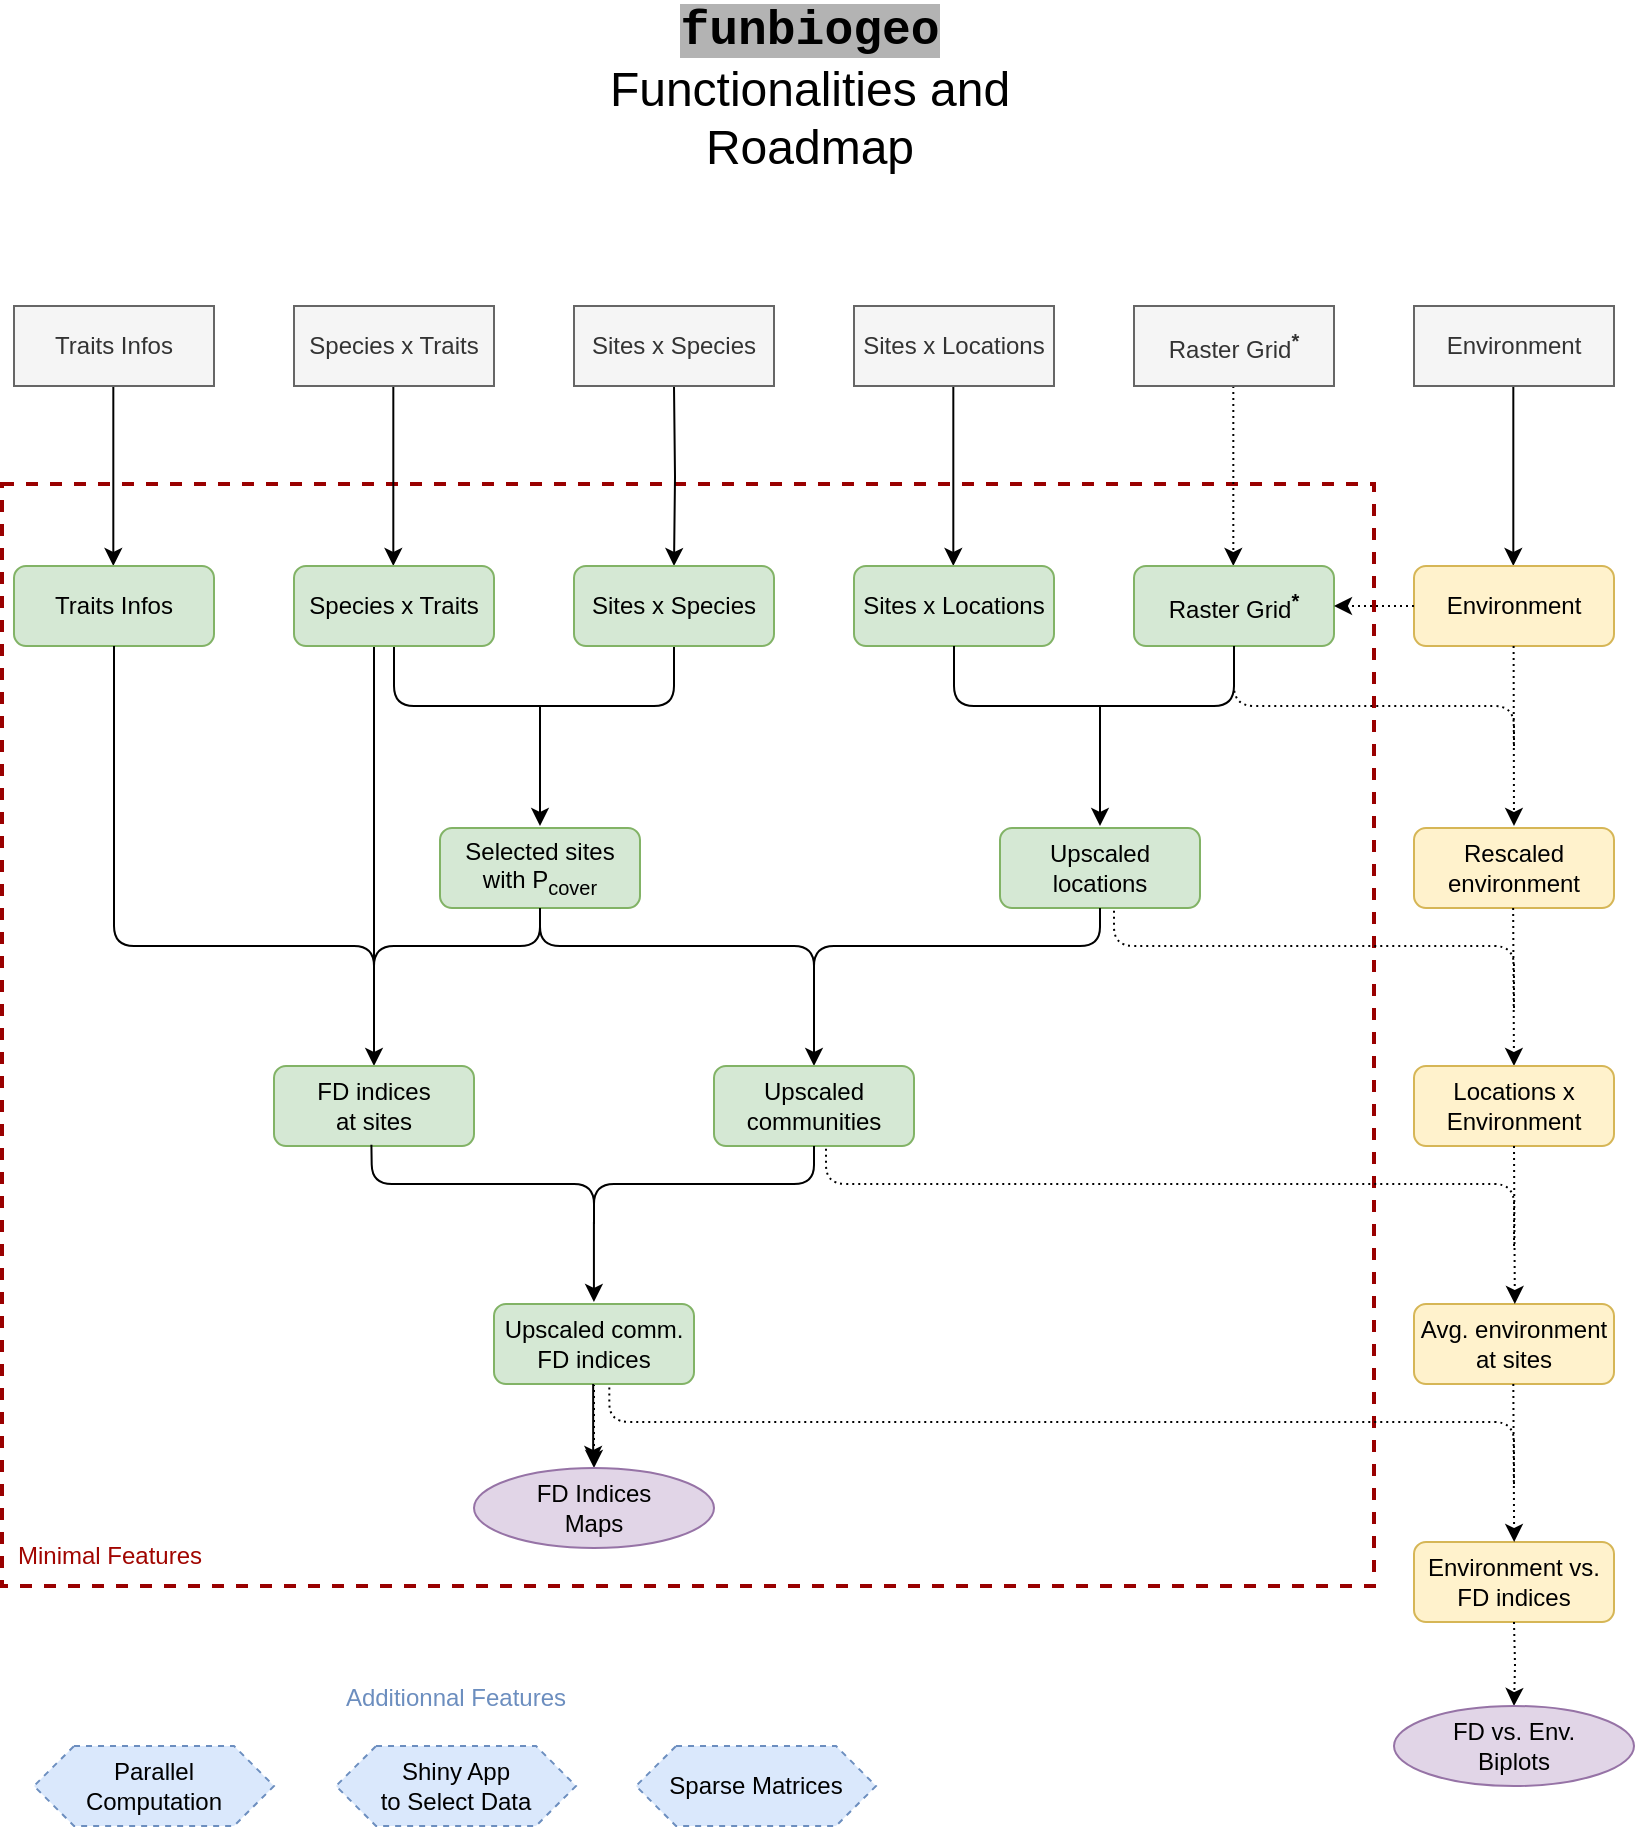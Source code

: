 <mxfile version="14.3.2" type="device"><diagram id="EiYfBTg6SwicCe7fdcBv" name="Page-1"><mxGraphModel dx="2037" dy="1187" grid="1" gridSize="10" guides="1" tooltips="1" connect="1" arrows="1" fold="1" page="1" pageScale="1" pageWidth="827" pageHeight="1169" math="0" shadow="0"><root><mxCell id="0"/><mxCell id="1" parent="0"/><mxCell id="Mxk3FSPBnT4OUBBLFnCF-22" value="" style="rounded=0;whiteSpace=wrap;html=1;fontColor=#666666;gradientColor=#ffffff;dashed=1;strokeWidth=2;strokeColor=#990000;sketch=0;fillColor=none;" vertex="1" parent="1"><mxGeometry x="6" y="358" width="686" height="551" as="geometry"/></mxCell><mxCell id="mYUbMDeRBMbGy_tWOmP4-31" style="edgeStyle=orthogonalEdgeStyle;rounded=0;orthogonalLoop=1;jettySize=auto;html=1;exitX=0.5;exitY=1;exitDx=0;exitDy=0;entryX=0.5;entryY=0;entryDx=0;entryDy=0;fontColor=#666666;" parent="1" target="n-EHbvlSmMW3HfMntMDq-10" edge="1"><mxGeometry x="132.06" y="181" as="geometry"><mxPoint x="342" y="309" as="sourcePoint"/><mxPoint x="342" y="350" as="targetPoint"/><Array as="points"/></mxGeometry></mxCell><mxCell id="n-EHbvlSmMW3HfMntMDq-15" style="edgeStyle=orthogonalEdgeStyle;rounded=0;orthogonalLoop=1;jettySize=auto;html=1;exitX=0.5;exitY=1;exitDx=0;exitDy=0;entryX=0.5;entryY=0;entryDx=0;entryDy=0;fontColor=#666666;" parent="1" edge="1"><mxGeometry x="271.72" y="181" as="geometry"><mxPoint x="481.66" y="309" as="sourcePoint"/><mxPoint x="481.66" y="399" as="targetPoint"/><Array as="points"/></mxGeometry></mxCell><mxCell id="n-EHbvlSmMW3HfMntMDq-16" style="edgeStyle=orthogonalEdgeStyle;rounded=0;orthogonalLoop=1;jettySize=auto;html=1;exitX=0.5;exitY=1;exitDx=0;exitDy=0;entryX=0.5;entryY=0;entryDx=0;entryDy=0;fontColor=#666666;dashed=1;dashPattern=1 2;" parent="1" edge="1"><mxGeometry x="411.72" y="181" as="geometry"><mxPoint x="621.66" y="309" as="sourcePoint"/><mxPoint x="621.66" y="399" as="targetPoint"/><Array as="points"/></mxGeometry></mxCell><mxCell id="n-EHbvlSmMW3HfMntMDq-17" style="edgeStyle=orthogonalEdgeStyle;rounded=0;orthogonalLoop=1;jettySize=auto;html=1;exitX=0.5;exitY=1;exitDx=0;exitDy=0;entryX=0.5;entryY=0;entryDx=0;entryDy=0;fontColor=#666666;" parent="1" edge="1"><mxGeometry x="551.72" y="181" as="geometry"><mxPoint x="761.66" y="309" as="sourcePoint"/><mxPoint x="761.66" y="399" as="targetPoint"/><Array as="points"/></mxGeometry></mxCell><mxCell id="n-EHbvlSmMW3HfMntMDq-18" style="edgeStyle=orthogonalEdgeStyle;rounded=0;orthogonalLoop=1;jettySize=auto;html=1;exitX=0.5;exitY=1;exitDx=0;exitDy=0;entryX=0.5;entryY=0;entryDx=0;entryDy=0;fontColor=#666666;" parent="1" edge="1"><mxGeometry x="-8.28" y="181" as="geometry"><mxPoint x="201.66" y="309" as="sourcePoint"/><mxPoint x="201.66" y="399" as="targetPoint"/><Array as="points"/></mxGeometry></mxCell><mxCell id="n-EHbvlSmMW3HfMntMDq-19" style="edgeStyle=orthogonalEdgeStyle;rounded=0;orthogonalLoop=1;jettySize=auto;html=1;exitX=0.5;exitY=1;exitDx=0;exitDy=0;entryX=0.5;entryY=0;entryDx=0;entryDy=0;fontColor=#666666;" parent="1" edge="1"><mxGeometry x="-148.28" y="181" as="geometry"><mxPoint x="61.66" y="309" as="sourcePoint"/><mxPoint x="61.66" y="399" as="targetPoint"/><Array as="points"/></mxGeometry></mxCell><mxCell id="mYUbMDeRBMbGy_tWOmP4-1" value="&lt;div style=&quot;font-size: 24px&quot;&gt;&lt;b style=&quot;font-size: 24px&quot;&gt;&lt;font style=&quot;background-color: rgb(179 , 179 , 179) ; font-size: 24px&quot; face=&quot;Courier New&quot;&gt;funbiogeo&lt;/font&gt; &lt;br style=&quot;font-size: 24px&quot;&gt;&lt;/b&gt;&lt;/div&gt;&lt;div style=&quot;font-size: 24px&quot;&gt;Functionalities and Roadmap&lt;/div&gt;" style="text;html=1;strokeColor=none;fillColor=none;align=center;verticalAlign=middle;whiteSpace=wrap;rounded=0;fontSize=24;" parent="1" vertex="1"><mxGeometry x="290" y="150" width="240" height="20" as="geometry"/></mxCell><mxCell id="mYUbMDeRBMbGy_tWOmP4-2" value="Sites x Species" style="whiteSpace=wrap;html=1;fillColor=#f5f5f5;strokeColor=#666666;fontColor=#333333;" parent="1" vertex="1"><mxGeometry x="292" y="269" width="100" height="40" as="geometry"/></mxCell><mxCell id="mYUbMDeRBMbGy_tWOmP4-3" value="Sites x Locations" style="whiteSpace=wrap;html=1;fillColor=#f5f5f5;strokeColor=#666666;fontColor=#333333;" parent="1" vertex="1"><mxGeometry x="432" y="269" width="100" height="40" as="geometry"/></mxCell><mxCell id="mYUbMDeRBMbGy_tWOmP4-4" value="Species x Traits" style="whiteSpace=wrap;html=1;fillColor=#f5f5f5;strokeColor=#666666;fontColor=#333333;" parent="1" vertex="1"><mxGeometry x="152" y="269" width="100" height="40" as="geometry"/></mxCell><mxCell id="mYUbMDeRBMbGy_tWOmP4-5" value="Environment" style="whiteSpace=wrap;html=1;fillColor=#f5f5f5;strokeColor=#666666;fontColor=#333333;" parent="1" vertex="1"><mxGeometry x="712" y="269" width="100" height="40" as="geometry"/></mxCell><mxCell id="n-EHbvlSmMW3HfMntMDq-1" value="Traits Infos" style="whiteSpace=wrap;html=1;fillColor=#f5f5f5;strokeColor=#666666;fontColor=#333333;" parent="1" vertex="1"><mxGeometry x="12" y="269" width="100" height="40" as="geometry"/></mxCell><mxCell id="n-EHbvlSmMW3HfMntMDq-7" value="Raster Grid&lt;sup&gt;&lt;b&gt;*&lt;/b&gt;&lt;/sup&gt;" style="whiteSpace=wrap;html=1;fillColor=#f5f5f5;strokeColor=#666666;fontColor=#333333;" parent="1" vertex="1"><mxGeometry x="572" y="269" width="100" height="40" as="geometry"/></mxCell><mxCell id="n-EHbvlSmMW3HfMntMDq-11" value="Sites x Locations" style="rounded=1;whiteSpace=wrap;html=1;fillColor=#d5e8d4;strokeColor=#82b366;" parent="1" vertex="1"><mxGeometry x="432" y="399" width="100" height="40" as="geometry"/></mxCell><mxCell id="n-EHbvlSmMW3HfMntMDq-13" value="Raster Grid&lt;sup&gt;&lt;b&gt;*&lt;/b&gt;&lt;/sup&gt;" style="rounded=1;whiteSpace=wrap;html=1;fillColor=#d5e8d4;strokeColor=#82b366;" parent="1" vertex="1"><mxGeometry x="572" y="399" width="100" height="40" as="geometry"/></mxCell><mxCell id="n-EHbvlSmMW3HfMntMDq-14" value="Environment" style="rounded=1;whiteSpace=wrap;html=1;fillColor=#fff2cc;strokeColor=#d6b656;" parent="1" vertex="1"><mxGeometry x="712" y="399" width="100" height="40" as="geometry"/></mxCell><mxCell id="n-EHbvlSmMW3HfMntMDq-26" value="" style="endArrow=none;html=1;exitX=0.5;exitY=1;exitDx=0;exitDy=0;entryX=0.5;entryY=1;entryDx=0;entryDy=0;rounded=1;" parent="1" source="n-EHbvlSmMW3HfMntMDq-9" target="n-EHbvlSmMW3HfMntMDq-10" edge="1"><mxGeometry width="50" height="50" relative="1" as="geometry"><mxPoint x="232" y="499" as="sourcePoint"/><mxPoint x="282" y="449" as="targetPoint"/><Array as="points"><mxPoint x="202" y="469"/><mxPoint x="342" y="469"/></Array></mxGeometry></mxCell><mxCell id="n-EHbvlSmMW3HfMntMDq-27" value="" style="endArrow=classic;html=1;" parent="1" edge="1"><mxGeometry width="50" height="50" relative="1" as="geometry"><mxPoint x="275" y="469" as="sourcePoint"/><mxPoint x="275" y="529" as="targetPoint"/></mxGeometry></mxCell><mxCell id="n-EHbvlSmMW3HfMntMDq-28" value="" style="endArrow=classic;html=1;entryX=0.5;entryY=0;entryDx=0;entryDy=0;" parent="1" edge="1"><mxGeometry width="50" height="50" relative="1" as="geometry"><mxPoint x="192" y="439" as="sourcePoint"/><mxPoint x="192" y="649" as="targetPoint"/></mxGeometry></mxCell><mxCell id="n-EHbvlSmMW3HfMntMDq-9" value="Species x Traits" style="rounded=1;whiteSpace=wrap;html=1;fillColor=#d5e8d4;strokeColor=#82b366;" parent="1" vertex="1"><mxGeometry x="152" y="399" width="100" height="40" as="geometry"/></mxCell><mxCell id="n-EHbvlSmMW3HfMntMDq-10" value="Sites x Species" style="rounded=1;whiteSpace=wrap;html=1;fillColor=#d5e8d4;strokeColor=#82b366;" parent="1" vertex="1"><mxGeometry x="292" y="399" width="100" height="40" as="geometry"/></mxCell><mxCell id="n-EHbvlSmMW3HfMntMDq-12" value="Traits Infos" style="rounded=1;whiteSpace=wrap;html=1;fillColor=#d5e8d4;strokeColor=#82b366;" parent="1" vertex="1"><mxGeometry x="12" y="399" width="100" height="40" as="geometry"/></mxCell><mxCell id="n-EHbvlSmMW3HfMntMDq-21" value="&lt;div&gt;FD indices&lt;/div&gt;&lt;div&gt;at sites &lt;/div&gt;" style="rounded=1;whiteSpace=wrap;html=1;fillColor=#d5e8d4;strokeColor=#82b366;" parent="1" vertex="1"><mxGeometry x="142" y="649" width="100" height="40" as="geometry"/></mxCell><mxCell id="n-EHbvlSmMW3HfMntMDq-29" value="" style="endArrow=none;html=1;entryX=0.5;entryY=1;entryDx=0;entryDy=0;" parent="1" target="n-EHbvlSmMW3HfMntMDq-20" edge="1"><mxGeometry width="50" height="50" relative="1" as="geometry"><mxPoint x="192" y="609" as="sourcePoint"/><mxPoint x="225.4" y="549.8" as="targetPoint"/><Array as="points"><mxPoint x="192" y="589"/><mxPoint x="275" y="589"/></Array></mxGeometry></mxCell><mxCell id="n-EHbvlSmMW3HfMntMDq-20" value="Selected sites with P&lt;sub&gt;cover&lt;/sub&gt;" style="rounded=1;whiteSpace=wrap;html=1;fillColor=#d5e8d4;strokeColor=#82b366;" parent="1" vertex="1"><mxGeometry x="225" y="530" width="100" height="40" as="geometry"/></mxCell><mxCell id="n-EHbvlSmMW3HfMntMDq-30" value="" style="endArrow=none;html=1;exitX=0.5;exitY=1;exitDx=0;exitDy=0;" parent="1" source="n-EHbvlSmMW3HfMntMDq-12" edge="1"><mxGeometry width="50" height="50" relative="1" as="geometry"><mxPoint x="58" y="539" as="sourcePoint"/><mxPoint x="192" y="609" as="targetPoint"/><Array as="points"><mxPoint x="62" y="589"/><mxPoint x="192" y="589"/></Array></mxGeometry></mxCell><mxCell id="n-EHbvlSmMW3HfMntMDq-31" value="" style="endArrow=classic;html=1;exitX=0;exitY=0.5;exitDx=0;exitDy=0;entryX=1;entryY=0.5;entryDx=0;entryDy=0;dashed=1;dashPattern=1 2;" parent="1" source="n-EHbvlSmMW3HfMntMDq-14" target="n-EHbvlSmMW3HfMntMDq-13" edge="1"><mxGeometry width="50" height="50" relative="1" as="geometry"><mxPoint x="652" y="379" as="sourcePoint"/><mxPoint x="702" y="329" as="targetPoint"/></mxGeometry></mxCell><mxCell id="Mxk3FSPBnT4OUBBLFnCF-1" value="" style="endArrow=none;html=1;exitX=0.5;exitY=1;exitDx=0;exitDy=0;entryX=0.5;entryY=1;entryDx=0;entryDy=0;rounded=1;" edge="1" parent="1"><mxGeometry width="50" height="50" relative="1" as="geometry"><mxPoint x="482" y="439" as="sourcePoint"/><mxPoint x="622" y="439" as="targetPoint"/><Array as="points"><mxPoint x="482" y="469"/><mxPoint x="622" y="469"/></Array></mxGeometry></mxCell><mxCell id="Mxk3FSPBnT4OUBBLFnCF-2" value="" style="endArrow=classic;html=1;" edge="1" parent="1"><mxGeometry width="50" height="50" relative="1" as="geometry"><mxPoint x="555" y="469" as="sourcePoint"/><mxPoint x="555" y="529" as="targetPoint"/></mxGeometry></mxCell><mxCell id="Mxk3FSPBnT4OUBBLFnCF-3" value="Upscaled locations" style="rounded=1;whiteSpace=wrap;html=1;fillColor=#d5e8d4;strokeColor=#82b366;" vertex="1" parent="1"><mxGeometry x="505" y="530" width="100" height="40" as="geometry"/></mxCell><mxCell id="Mxk3FSPBnT4OUBBLFnCF-4" value="" style="endArrow=none;html=1;entryX=0.5;entryY=1;entryDx=0;entryDy=0;" edge="1" parent="1"><mxGeometry width="50" height="50" relative="1" as="geometry"><mxPoint x="412" y="609" as="sourcePoint"/><mxPoint x="555" y="570" as="targetPoint"/><Array as="points"><mxPoint x="412" y="589"/><mxPoint x="555" y="589"/></Array></mxGeometry></mxCell><mxCell id="Mxk3FSPBnT4OUBBLFnCF-5" value="" style="endArrow=none;html=1;entryX=0.5;entryY=1;entryDx=0;entryDy=0;" edge="1" parent="1" target="n-EHbvlSmMW3HfMntMDq-20"><mxGeometry width="50" height="50" relative="1" as="geometry"><mxPoint x="412" y="609" as="sourcePoint"/><mxPoint x="272" y="569" as="targetPoint"/><Array as="points"><mxPoint x="412" y="589"/><mxPoint x="275" y="589"/></Array></mxGeometry></mxCell><mxCell id="Mxk3FSPBnT4OUBBLFnCF-6" value="" style="endArrow=classic;html=1;" edge="1" parent="1"><mxGeometry width="50" height="50" relative="1" as="geometry"><mxPoint x="412" y="609" as="sourcePoint"/><mxPoint x="412" y="649" as="targetPoint"/></mxGeometry></mxCell><mxCell id="Mxk3FSPBnT4OUBBLFnCF-7" value="Upscaled communities" style="rounded=1;whiteSpace=wrap;html=1;fillColor=#d5e8d4;strokeColor=#82b366;" vertex="1" parent="1"><mxGeometry x="362" y="649" width="100" height="40" as="geometry"/></mxCell><mxCell id="Mxk3FSPBnT4OUBBLFnCF-8" value="" style="endArrow=none;html=1;entryX=0.5;entryY=1;entryDx=0;entryDy=0;" edge="1" parent="1" target="Mxk3FSPBnT4OUBBLFnCF-7"><mxGeometry width="50" height="50" relative="1" as="geometry"><mxPoint x="302" y="728" as="sourcePoint"/><mxPoint x="468" y="689" as="targetPoint"/><Array as="points"><mxPoint x="302" y="708"/><mxPoint x="412" y="708"/></Array></mxGeometry></mxCell><mxCell id="Mxk3FSPBnT4OUBBLFnCF-9" value="" style="endArrow=none;html=1;entryX=0.487;entryY=0.985;entryDx=0;entryDy=0;entryPerimeter=0;" edge="1" parent="1" target="n-EHbvlSmMW3HfMntMDq-21"><mxGeometry width="50" height="50" relative="1" as="geometry"><mxPoint x="302" y="728" as="sourcePoint"/><mxPoint x="188" y="689" as="targetPoint"/><Array as="points"><mxPoint x="302" y="708"/><mxPoint x="191" y="708"/></Array></mxGeometry></mxCell><mxCell id="Mxk3FSPBnT4OUBBLFnCF-31" value="" style="edgeStyle=orthogonalEdgeStyle;rounded=0;orthogonalLoop=1;jettySize=auto;html=1;dashed=1;dashPattern=1 2;" edge="1" parent="1" source="Mxk3FSPBnT4OUBBLFnCF-10" target="Mxk3FSPBnT4OUBBLFnCF-12"><mxGeometry relative="1" as="geometry"/></mxCell><mxCell id="Mxk3FSPBnT4OUBBLFnCF-10" value="Upscaled comm. FD indices" style="rounded=1;whiteSpace=wrap;html=1;fillColor=#d5e8d4;strokeColor=#82b366;" vertex="1" parent="1"><mxGeometry x="252" y="768" width="100" height="40" as="geometry"/></mxCell><mxCell id="Mxk3FSPBnT4OUBBLFnCF-11" value="" style="endArrow=classic;html=1;" edge="1" parent="1"><mxGeometry width="50" height="50" relative="1" as="geometry"><mxPoint x="301.96" y="727" as="sourcePoint"/><mxPoint x="301.96" y="767" as="targetPoint"/></mxGeometry></mxCell><mxCell id="Mxk3FSPBnT4OUBBLFnCF-12" value="FD Indices&lt;br&gt;Maps" style="ellipse;whiteSpace=wrap;html=1;fillColor=#e1d5e7;strokeColor=#9673a6;" vertex="1" parent="1"><mxGeometry x="242" y="850" width="120" height="40" as="geometry"/></mxCell><mxCell id="Mxk3FSPBnT4OUBBLFnCF-13" value="" style="endArrow=classic;html=1;" edge="1" parent="1"><mxGeometry width="50" height="50" relative="1" as="geometry"><mxPoint x="301.58" y="808" as="sourcePoint"/><mxPoint x="301.58" y="848" as="targetPoint"/></mxGeometry></mxCell><mxCell id="Mxk3FSPBnT4OUBBLFnCF-14" value="Rescaled environment" style="rounded=1;whiteSpace=wrap;html=1;fillColor=#fff2cc;strokeColor=#d6b656;" vertex="1" parent="1"><mxGeometry x="712" y="530" width="100" height="40" as="geometry"/></mxCell><mxCell id="Mxk3FSPBnT4OUBBLFnCF-17" value="" style="endArrow=classic;html=1;dashed=1;dashPattern=1 2;" edge="1" parent="1"><mxGeometry width="50" height="50" relative="1" as="geometry"><mxPoint x="761.8" y="439" as="sourcePoint"/><mxPoint x="762" y="529" as="targetPoint"/></mxGeometry></mxCell><mxCell id="Mxk3FSPBnT4OUBBLFnCF-18" value="" style="endArrow=none;html=1;entryX=0.5;entryY=1;entryDx=0;entryDy=0;dashed=1;dashPattern=1 2;" edge="1" parent="1"><mxGeometry width="50" height="50" relative="1" as="geometry"><mxPoint x="762" y="489" as="sourcePoint"/><mxPoint x="622" y="439" as="targetPoint"/><Array as="points"><mxPoint x="762" y="469"/><mxPoint x="692" y="469"/><mxPoint x="622" y="469"/></Array></mxGeometry></mxCell><mxCell id="Mxk3FSPBnT4OUBBLFnCF-19" value="" style="endArrow=classic;html=1;dashed=1;dashPattern=1 2;entryX=0.5;entryY=0;entryDx=0;entryDy=0;" edge="1" parent="1" target="Mxk3FSPBnT4OUBBLFnCF-21"><mxGeometry width="50" height="50" relative="1" as="geometry"><mxPoint x="761.58" y="570" as="sourcePoint"/><mxPoint x="761.78" y="660" as="targetPoint"/></mxGeometry></mxCell><mxCell id="Mxk3FSPBnT4OUBBLFnCF-20" value="" style="endArrow=none;html=1;entryX=0.5;entryY=1;entryDx=0;entryDy=0;dashed=1;dashPattern=1 2;" edge="1" parent="1"><mxGeometry width="50" height="50" relative="1" as="geometry"><mxPoint x="762" y="620" as="sourcePoint"/><mxPoint x="562" y="570" as="targetPoint"/><Array as="points"><mxPoint x="762" y="589"/><mxPoint x="632" y="589"/><mxPoint x="562" y="589"/></Array></mxGeometry></mxCell><mxCell id="Mxk3FSPBnT4OUBBLFnCF-21" value="Locations x Environment" style="rounded=1;whiteSpace=wrap;html=1;fillColor=#fff2cc;strokeColor=#d6b656;" vertex="1" parent="1"><mxGeometry x="712" y="649" width="100" height="40" as="geometry"/></mxCell><mxCell id="Mxk3FSPBnT4OUBBLFnCF-23" value="Minimal Features" style="text;html=1;strokeColor=none;fillColor=none;align=left;verticalAlign=middle;whiteSpace=wrap;rounded=0;dashed=1;fontColor=#A10500;" vertex="1" parent="1"><mxGeometry x="12" y="884" width="140" height="20" as="geometry"/></mxCell><mxCell id="Mxk3FSPBnT4OUBBLFnCF-24" value="&lt;div&gt;Avg. environment&lt;/div&gt;&lt;div&gt;at sites&lt;/div&gt;" style="rounded=1;whiteSpace=wrap;html=1;fillColor=#fff2cc;strokeColor=#d6b656;" vertex="1" parent="1"><mxGeometry x="712" y="768" width="100" height="40" as="geometry"/></mxCell><mxCell id="Mxk3FSPBnT4OUBBLFnCF-25" value="Environment vs. FD indices" style="rounded=1;whiteSpace=wrap;html=1;fillColor=#fff2cc;strokeColor=#d6b656;" vertex="1" parent="1"><mxGeometry x="712" y="887" width="100" height="40" as="geometry"/></mxCell><mxCell id="Mxk3FSPBnT4OUBBLFnCF-26" value="" style="endArrow=classic;html=1;dashed=1;dashPattern=1 2;entryX=0.5;entryY=0;entryDx=0;entryDy=0;" edge="1" parent="1"><mxGeometry width="50" height="50" relative="1" as="geometry"><mxPoint x="762.0" y="689" as="sourcePoint"/><mxPoint x="762.42" y="768" as="targetPoint"/></mxGeometry></mxCell><mxCell id="Mxk3FSPBnT4OUBBLFnCF-27" value="" style="endArrow=none;html=1;entryX=0.5;entryY=1;entryDx=0;entryDy=0;dashed=1;dashPattern=1 2;" edge="1" parent="1"><mxGeometry width="50" height="50" relative="1" as="geometry"><mxPoint x="762" y="739" as="sourcePoint"/><mxPoint x="418" y="689" as="targetPoint"/><Array as="points"><mxPoint x="762" y="708"/><mxPoint x="488" y="708"/><mxPoint x="418" y="708"/></Array></mxGeometry></mxCell><mxCell id="Mxk3FSPBnT4OUBBLFnCF-28" value="" style="endArrow=classic;html=1;dashed=1;dashPattern=1 2;entryX=0.5;entryY=0;entryDx=0;entryDy=0;" edge="1" parent="1"><mxGeometry width="50" height="50" relative="1" as="geometry"><mxPoint x="761.66" y="808" as="sourcePoint"/><mxPoint x="762.08" y="887" as="targetPoint"/></mxGeometry></mxCell><mxCell id="Mxk3FSPBnT4OUBBLFnCF-30" value="" style="endArrow=none;html=1;entryX=0.5;entryY=1;entryDx=0;entryDy=0;dashed=1;dashPattern=1 2;" edge="1" parent="1"><mxGeometry width="50" height="50" relative="1" as="geometry"><mxPoint x="762" y="858" as="sourcePoint"/><mxPoint x="309.66" y="808" as="targetPoint"/><Array as="points"><mxPoint x="762" y="827"/><mxPoint x="379.66" y="827"/><mxPoint x="309.66" y="827"/></Array></mxGeometry></mxCell><mxCell id="Mxk3FSPBnT4OUBBLFnCF-32" value="" style="edgeStyle=orthogonalEdgeStyle;rounded=0;orthogonalLoop=1;jettySize=auto;html=1;dashed=1;dashPattern=1 2;" edge="1" parent="1" target="Mxk3FSPBnT4OUBBLFnCF-33"><mxGeometry relative="1" as="geometry"><mxPoint x="762" y="927" as="sourcePoint"/></mxGeometry></mxCell><mxCell id="Mxk3FSPBnT4OUBBLFnCF-33" value="FD vs. Env.&lt;br&gt;Biplots" style="ellipse;whiteSpace=wrap;html=1;fillColor=#e1d5e7;strokeColor=#9673a6;" vertex="1" parent="1"><mxGeometry x="702" y="969" width="120" height="40" as="geometry"/></mxCell><mxCell id="Mxk3FSPBnT4OUBBLFnCF-34" value="" style="group" vertex="1" connectable="0" parent="1"><mxGeometry x="22" y="989" width="421" height="40" as="geometry"/></mxCell><mxCell id="Mxk3FSPBnT4OUBBLFnCF-35" value="&lt;span style=&quot;color: rgb(0 , 0 , 0)&quot;&gt;Shiny App&lt;br&gt;to Select Data&lt;/span&gt;" style="shape=hexagon;perimeter=hexagonPerimeter2;whiteSpace=wrap;html=1;fixedSize=1;fillColor=#dae8fc;strokeColor=#6c8ebf;dashed=1;" vertex="1" parent="Mxk3FSPBnT4OUBBLFnCF-34"><mxGeometry x="151" width="120" height="40" as="geometry"/></mxCell><mxCell id="Mxk3FSPBnT4OUBBLFnCF-36" value="Parallel&lt;br&gt;Computation" style="shape=hexagon;perimeter=hexagonPerimeter2;whiteSpace=wrap;html=1;fixedSize=1;fillColor=#dae8fc;strokeColor=#6c8ebf;dashed=1;" vertex="1" parent="Mxk3FSPBnT4OUBBLFnCF-34"><mxGeometry width="120" height="40" as="geometry"/></mxCell><mxCell id="Mxk3FSPBnT4OUBBLFnCF-37" value="Sparse Matrices" style="shape=hexagon;perimeter=hexagonPerimeter2;whiteSpace=wrap;html=1;fixedSize=1;fillColor=#dae8fc;strokeColor=#6c8ebf;dashed=1;" vertex="1" parent="Mxk3FSPBnT4OUBBLFnCF-34"><mxGeometry x="301" width="120" height="40" as="geometry"/></mxCell><mxCell id="Mxk3FSPBnT4OUBBLFnCF-38" value="&lt;font color=&quot;#6c8ebf&quot;&gt;Additionnal Features&lt;/font&gt;" style="text;html=1;strokeColor=none;fillColor=none;align=center;verticalAlign=middle;whiteSpace=wrap;rounded=0;dashed=1;fontColor=#A10500;" vertex="1" parent="1"><mxGeometry x="165" y="955" width="136" height="20" as="geometry"/></mxCell></root></mxGraphModel></diagram></mxfile>